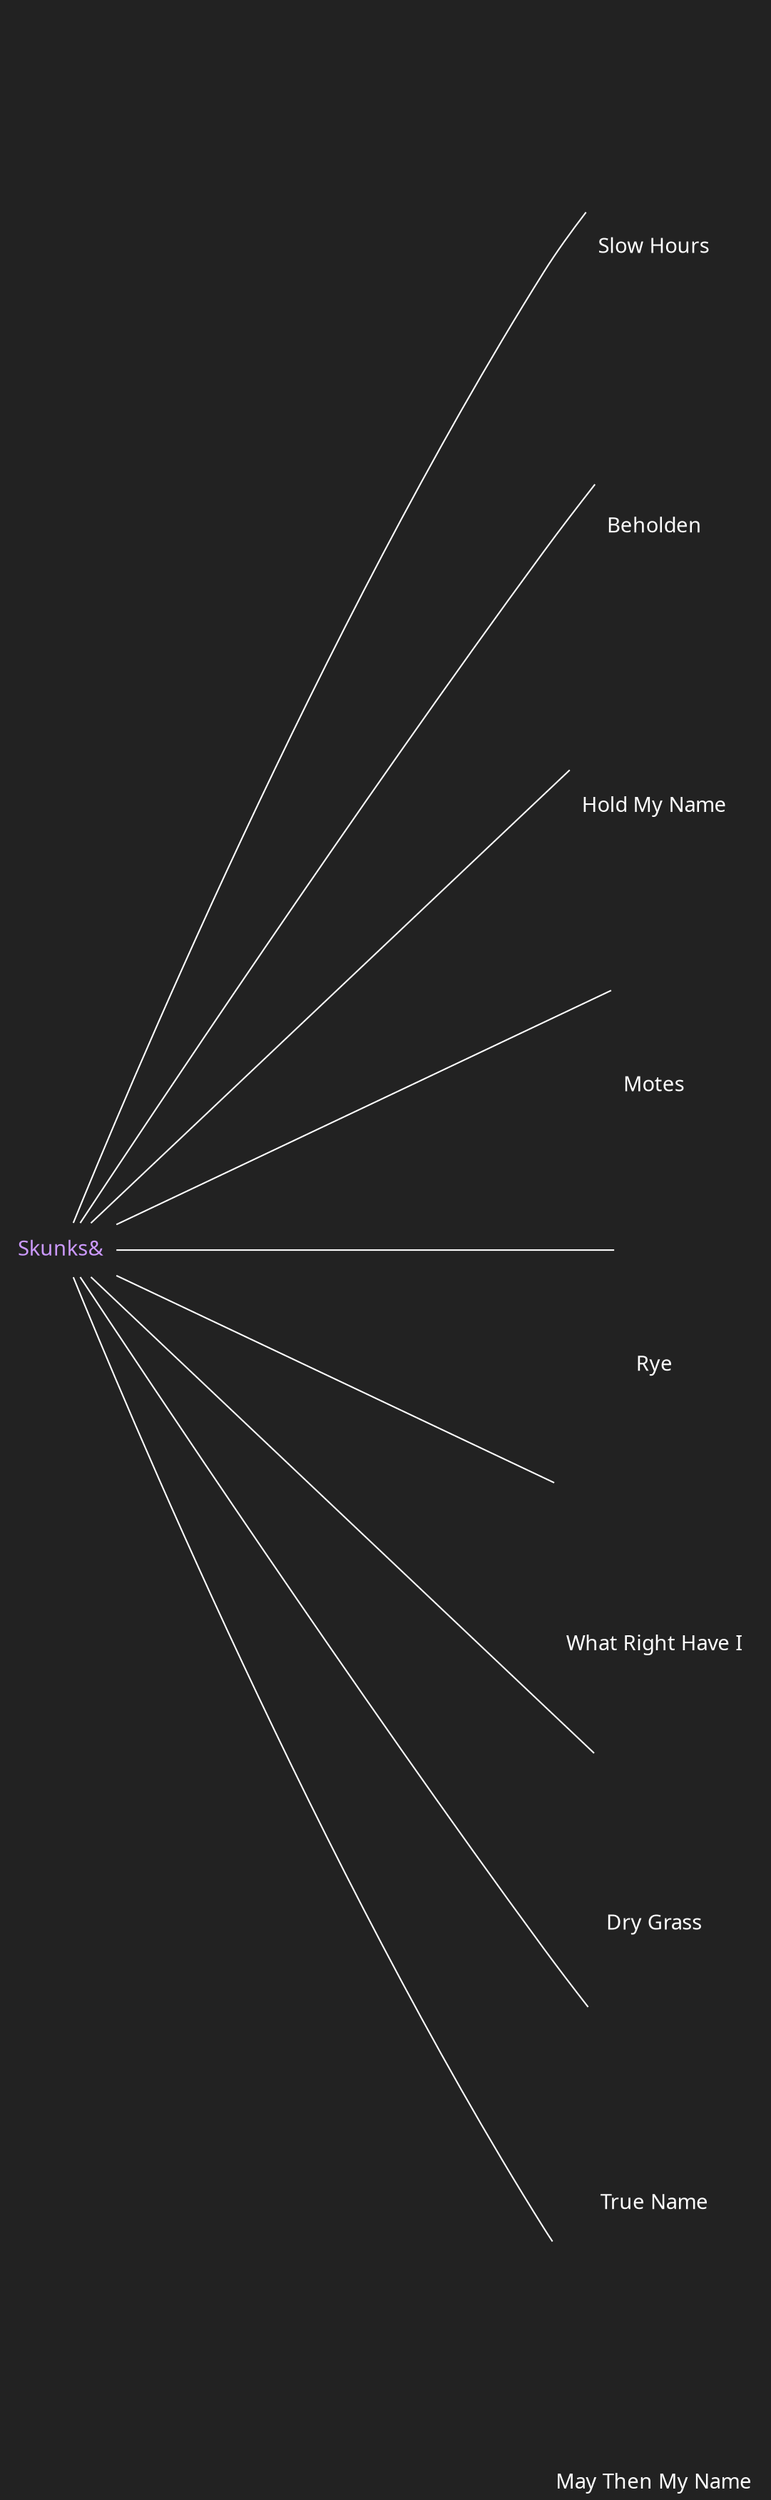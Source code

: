 graph plural {
    node[shape="none" fontcolor="#ffffff" color="#ffffff" fontname="Ubuntu"];
    edge[color="#ffffff" dir="none"];
    graph[bgcolor="#222222" label="" margin="0" rankdir="LR" ranksep="4" compound="true" labelloc="b"];

    system [label="Skunks&" fontcolor="#cc99ff" labelloc="c"];

    slow [
        href="#slow-hours"
        image="thumbs/slow-hours.png"
        height="2.36"
        imagepos="tc"
        labelloc="b"
        label="Slow Hours"
    ];
    beholden [
        href="#beholden"
        image="thumbs/beholden.png"
        height="2.36"
        imagepos="tc"
        labelloc="b"
        label="Beholden"
    ];
    my [
        href="#my"
        image="thumbs/my.png"
        height="2.36"
        imagepos="tc"
        labelloc="b"
        label="Hold My Name"
    ];
    motes [
        href="#motes"
        image="thumbs/motes.png"
        height="2.36"
        imagepos="tc"
        labelloc="b"
        label="Motes"
    ];
    rye [
        href="#rye"
        image="thumbs/rye.png"
        height="2.36"
        imagepos="tc"
        labelloc="b"
        label="Rye"
    ];
    whatright 
        [href="#what-right-have-i"
        image="thumbs/what-right-have-i.png"
        height="2.36"
        imagepos="tc"
        labelloc="b"
        label="What Right Have I"
    ];
    drygrass [
        href="#dry-grass"
        image="thumbs/dry-grass.png"
        height="2.36"
        imagepos="tc"
        labelloc="b"
        label="Dry Grass"
    ];
    truename [
        href="#true-name"
        image="thumbs/true-name.png"
        height="2.36"
        imagepos="tc"
        labelloc="b"
        label="True Name"
    ];
    may [
        href="#may"
        image="thumbs/may.png"
        height="2.36"
        imagepos="tc"
        labelloc="b"
        label="May Then My Name"
    ];

    system -- slow;
    system -- beholden;
    system -- my;
    system -- motes;
    system -- rye;
    system -- whatright;
    system -- drygrass;
    system -- truename;
    system -- may;
}

